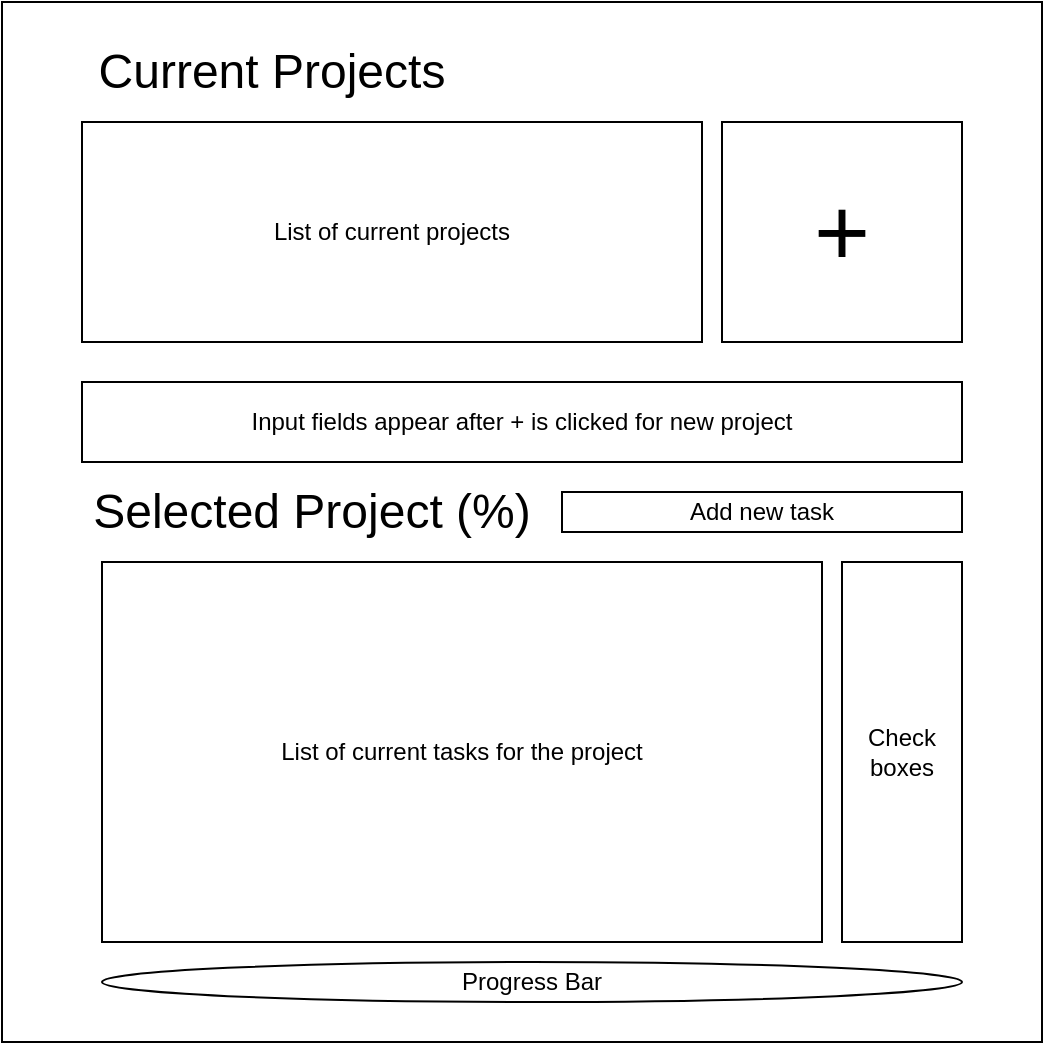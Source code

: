 <mxfile version="24.2.1" type="device">
  <diagram name="Page-1" id="dPObfEH6-QvwND58g5om">
    <mxGraphModel dx="1723" dy="765" grid="1" gridSize="10" guides="1" tooltips="1" connect="1" arrows="1" fold="1" page="1" pageScale="1" pageWidth="850" pageHeight="1100" math="0" shadow="0">
      <root>
        <mxCell id="0" />
        <mxCell id="1" parent="0" />
        <mxCell id="qNrOalULnD3xbl0b51hI-1" value="" style="rounded=0;whiteSpace=wrap;html=1;" vertex="1" parent="1">
          <mxGeometry x="190" y="150" width="520" height="520" as="geometry" />
        </mxCell>
        <mxCell id="qNrOalULnD3xbl0b51hI-2" value="&lt;font style=&quot;font-size: 48px;&quot;&gt;+&lt;/font&gt;" style="rounded=0;whiteSpace=wrap;html=1;" vertex="1" parent="1">
          <mxGeometry x="550" y="210" width="120" height="110" as="geometry" />
        </mxCell>
        <mxCell id="qNrOalULnD3xbl0b51hI-3" value="List of current projects" style="rounded=0;whiteSpace=wrap;html=1;" vertex="1" parent="1">
          <mxGeometry x="230" y="210" width="310" height="110" as="geometry" />
        </mxCell>
        <mxCell id="qNrOalULnD3xbl0b51hI-5" value="&lt;font style=&quot;font-size: 24px;&quot;&gt;Current Projects&lt;/font&gt;" style="text;html=1;align=center;verticalAlign=middle;whiteSpace=wrap;rounded=0;" vertex="1" parent="1">
          <mxGeometry x="230" y="170" width="190" height="30" as="geometry" />
        </mxCell>
        <mxCell id="qNrOalULnD3xbl0b51hI-6" value="&lt;font style=&quot;font-size: 24px;&quot;&gt;Selected Project (%)&lt;/font&gt;" style="text;html=1;align=center;verticalAlign=middle;whiteSpace=wrap;rounded=0;" vertex="1" parent="1">
          <mxGeometry x="230" y="390" width="230" height="30" as="geometry" />
        </mxCell>
        <mxCell id="qNrOalULnD3xbl0b51hI-7" value="List of current tasks for the project" style="rounded=0;whiteSpace=wrap;html=1;" vertex="1" parent="1">
          <mxGeometry x="240" y="430" width="360" height="190" as="geometry" />
        </mxCell>
        <mxCell id="qNrOalULnD3xbl0b51hI-8" value="Check boxes" style="rounded=0;whiteSpace=wrap;html=1;" vertex="1" parent="1">
          <mxGeometry x="610" y="430" width="60" height="190" as="geometry" />
        </mxCell>
        <mxCell id="qNrOalULnD3xbl0b51hI-11" value="Add new task" style="rounded=0;whiteSpace=wrap;html=1;" vertex="1" parent="1">
          <mxGeometry x="470" y="395" width="200" height="20" as="geometry" />
        </mxCell>
        <mxCell id="qNrOalULnD3xbl0b51hI-12" value="Input fields appear after + is clicked for new project" style="rounded=0;whiteSpace=wrap;html=1;" vertex="1" parent="1">
          <mxGeometry x="230" y="340" width="440" height="40" as="geometry" />
        </mxCell>
        <mxCell id="qNrOalULnD3xbl0b51hI-14" value="Progress Bar" style="ellipse;whiteSpace=wrap;html=1;" vertex="1" parent="1">
          <mxGeometry x="240" y="630" width="430" height="20" as="geometry" />
        </mxCell>
      </root>
    </mxGraphModel>
  </diagram>
</mxfile>
